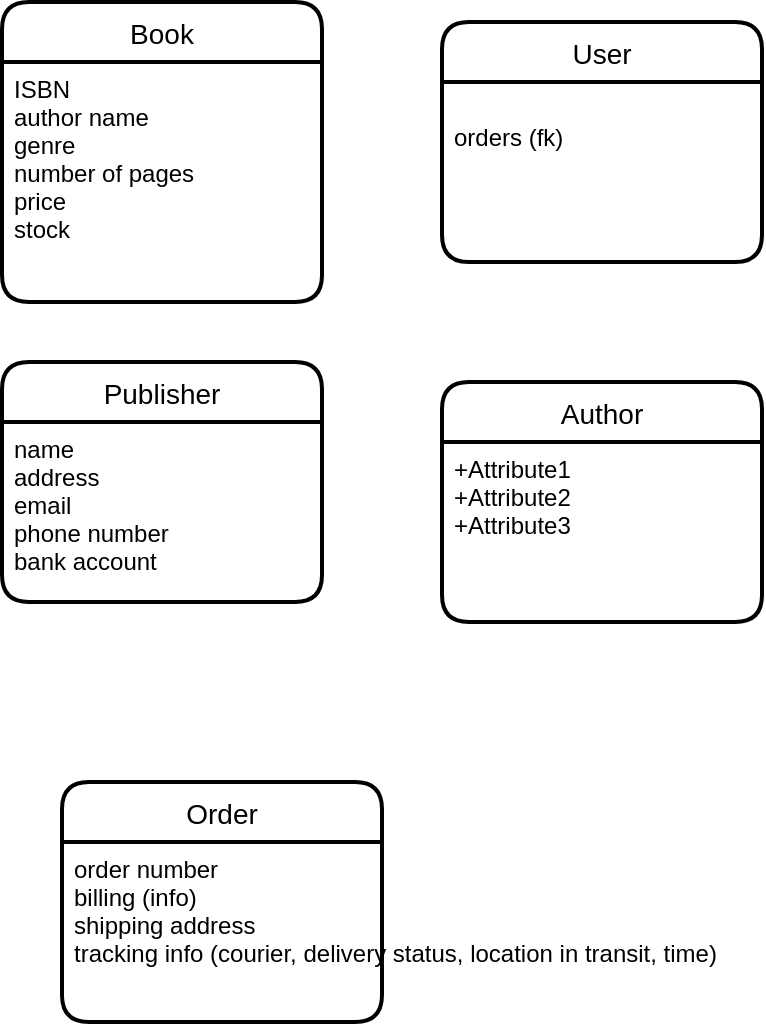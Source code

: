 <mxfile version="20.5.3" type="device"><diagram id="R2lEEEUBdFMjLlhIrx00" name="Page-1"><mxGraphModel dx="1317" dy="598" grid="1" gridSize="10" guides="1" tooltips="1" connect="1" arrows="1" fold="1" page="1" pageScale="1" pageWidth="850" pageHeight="1100" math="0" shadow="0" extFonts="Permanent Marker^https://fonts.googleapis.com/css?family=Permanent+Marker"><root><mxCell id="0"/><mxCell id="1" parent="0"/><mxCell id="ssbRg1N_JoEnUDIUzaN7-1" value="Book" style="swimlane;childLayout=stackLayout;horizontal=1;startSize=30;horizontalStack=0;rounded=1;fontSize=14;fontStyle=0;strokeWidth=2;resizeParent=0;resizeLast=1;shadow=0;dashed=0;align=center;" vertex="1" parent="1"><mxGeometry x="-70" y="40" width="160" height="150" as="geometry"/></mxCell><mxCell id="ssbRg1N_JoEnUDIUzaN7-2" value="ISBN&#10;author name&#10;genre&#10;number of pages&#10;price&#10;stock" style="align=left;strokeColor=none;fillColor=none;spacingLeft=4;fontSize=12;verticalAlign=top;resizable=0;rotatable=0;part=1;" vertex="1" parent="ssbRg1N_JoEnUDIUzaN7-1"><mxGeometry y="30" width="160" height="120" as="geometry"/></mxCell><mxCell id="ssbRg1N_JoEnUDIUzaN7-6" value="User" style="swimlane;childLayout=stackLayout;horizontal=1;startSize=30;horizontalStack=0;rounded=1;fontSize=14;fontStyle=0;strokeWidth=2;resizeParent=0;resizeLast=1;shadow=0;dashed=0;align=center;" vertex="1" parent="1"><mxGeometry x="150" y="50" width="160" height="120" as="geometry"/></mxCell><mxCell id="ssbRg1N_JoEnUDIUzaN7-7" value="&#10;orders (fk)" style="align=left;strokeColor=none;fillColor=none;spacingLeft=4;fontSize=12;verticalAlign=top;resizable=0;rotatable=0;part=1;" vertex="1" parent="ssbRg1N_JoEnUDIUzaN7-6"><mxGeometry y="30" width="160" height="90" as="geometry"/></mxCell><mxCell id="ssbRg1N_JoEnUDIUzaN7-8" value="Publisher" style="swimlane;childLayout=stackLayout;horizontal=1;startSize=30;horizontalStack=0;rounded=1;fontSize=14;fontStyle=0;strokeWidth=2;resizeParent=0;resizeLast=1;shadow=0;dashed=0;align=center;" vertex="1" parent="1"><mxGeometry x="-70" y="220" width="160" height="120" as="geometry"/></mxCell><mxCell id="ssbRg1N_JoEnUDIUzaN7-9" value="name&#10;address&#10;email&#10;phone number&#10;bank account&#10;" style="align=left;strokeColor=none;fillColor=none;spacingLeft=4;fontSize=12;verticalAlign=top;resizable=0;rotatable=0;part=1;" vertex="1" parent="ssbRg1N_JoEnUDIUzaN7-8"><mxGeometry y="30" width="160" height="90" as="geometry"/></mxCell><mxCell id="ssbRg1N_JoEnUDIUzaN7-10" value="Author" style="swimlane;childLayout=stackLayout;horizontal=1;startSize=30;horizontalStack=0;rounded=1;fontSize=14;fontStyle=0;strokeWidth=2;resizeParent=0;resizeLast=1;shadow=0;dashed=0;align=center;" vertex="1" parent="1"><mxGeometry x="150" y="230" width="160" height="120" as="geometry"/></mxCell><mxCell id="ssbRg1N_JoEnUDIUzaN7-11" value="+Attribute1&#10;+Attribute2&#10;+Attribute3" style="align=left;strokeColor=none;fillColor=none;spacingLeft=4;fontSize=12;verticalAlign=top;resizable=0;rotatable=0;part=1;" vertex="1" parent="ssbRg1N_JoEnUDIUzaN7-10"><mxGeometry y="30" width="160" height="90" as="geometry"/></mxCell><mxCell id="ssbRg1N_JoEnUDIUzaN7-12" value="Order" style="swimlane;childLayout=stackLayout;horizontal=1;startSize=30;horizontalStack=0;rounded=1;fontSize=14;fontStyle=0;strokeWidth=2;resizeParent=0;resizeLast=1;shadow=0;dashed=0;align=center;" vertex="1" parent="1"><mxGeometry x="-40" y="430" width="160" height="120" as="geometry"/></mxCell><mxCell id="ssbRg1N_JoEnUDIUzaN7-13" value="order number&#10;billing (info)&#10;shipping address&#10;tracking info (courier, delivery status, location in transit, time)" style="align=left;strokeColor=none;fillColor=none;spacingLeft=4;fontSize=12;verticalAlign=top;resizable=0;rotatable=0;part=1;" vertex="1" parent="ssbRg1N_JoEnUDIUzaN7-12"><mxGeometry y="30" width="160" height="90" as="geometry"/></mxCell></root></mxGraphModel></diagram></mxfile>